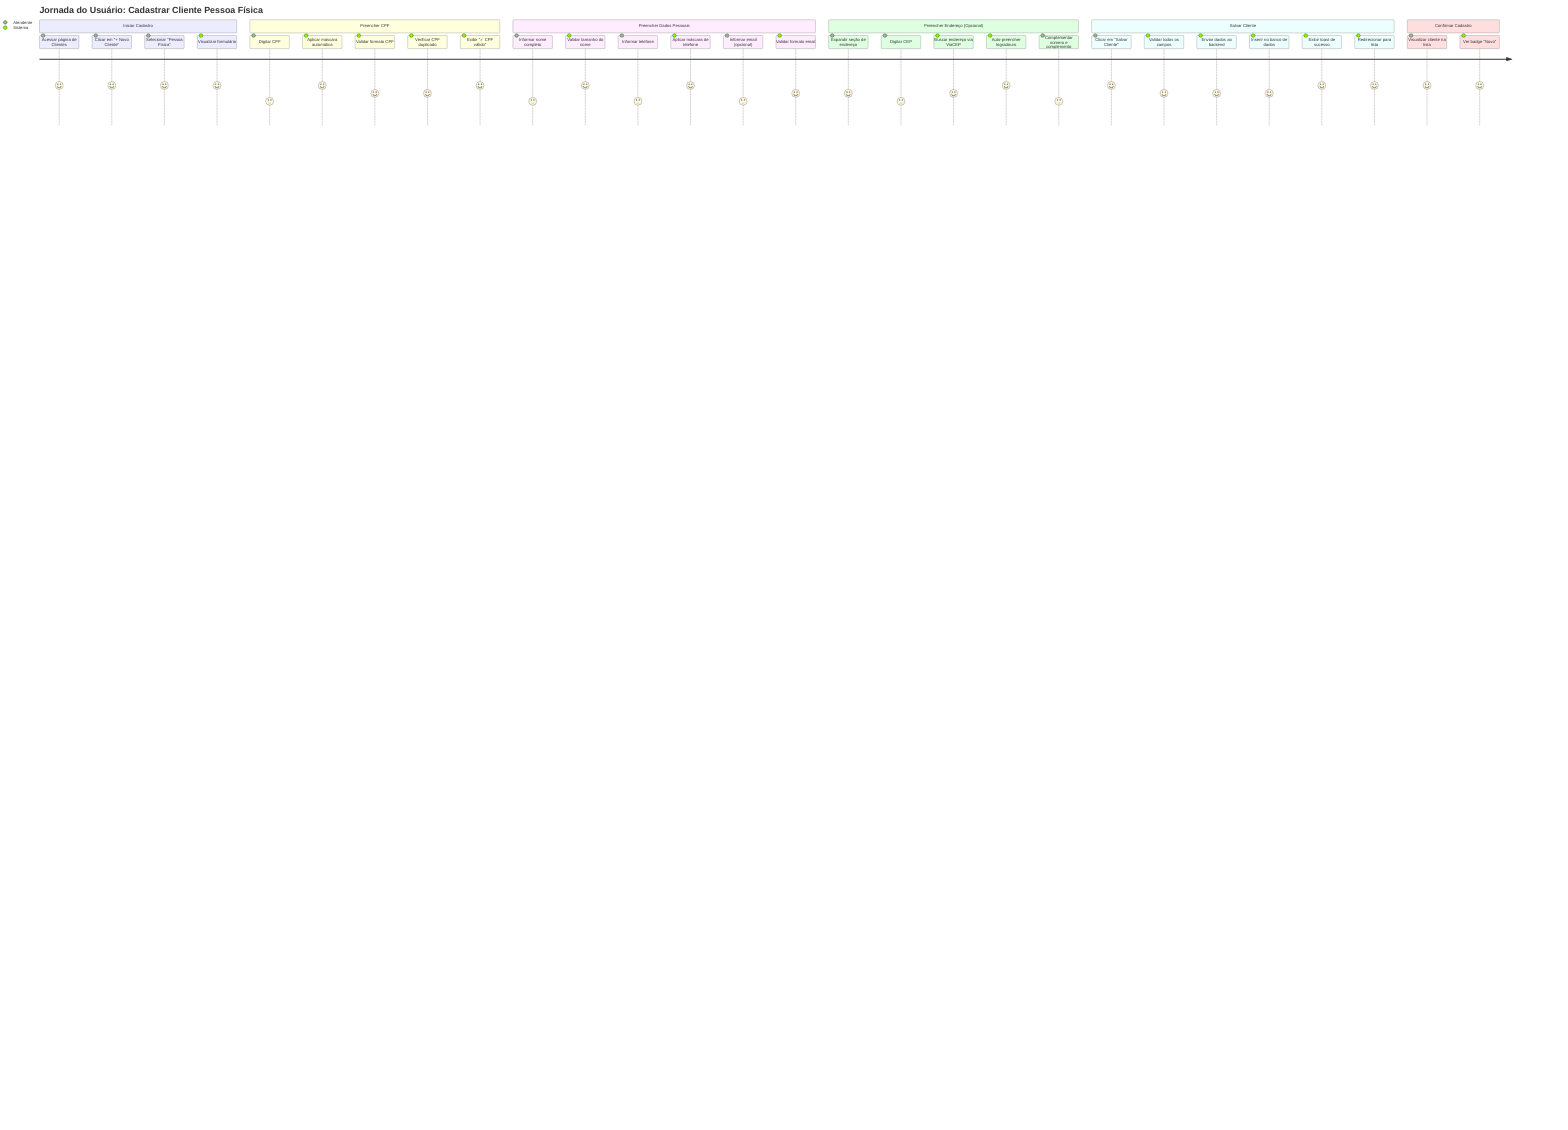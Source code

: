journey
    title Jornada do Usuário: Cadastrar Cliente Pessoa Física
    
    section Iniciar Cadastro
      Acessar página de Clientes: 5: Atendente
      Clicar em "+ Novo Cliente": 5: Atendente
      Selecionar "Pessoa Física": 5: Atendente
      Visualizar formulário: 5: Sistema
    
    section Preencher CPF
      Digitar CPF: 3: Atendente
      Aplicar máscara automática: 5: Sistema
      Validar formato CPF: 4: Sistema
      Verificar CPF duplicado: 4: Sistema
      Exibir "✓ CPF válido": 5: Sistema
    
    section Preencher Dados Pessoais
      Informar nome completo: 3: Atendente
      Validar tamanho do nome: 5: Sistema
      Informar telefone: 3: Atendente
      Aplicar máscara de telefone: 5: Sistema
      Informar email (opcional): 3: Atendente
      Validar formato email: 4: Sistema
    
    section Preencher Endereço (Opcional)
      Expandir seção de endereço: 4: Atendente
      Digitar CEP: 3: Atendente
      Buscar endereço via ViaCEP: 4: Sistema
      Auto-preencher logradouro: 5: Sistema
      Complementar número e complemento: 3: Atendente
    
    section Salvar Cliente
      Clicar em "Salvar Cliente": 5: Atendente
      Validar todos os campos: 4: Sistema
      Enviar dados ao backend: 4: Sistema
      Inserir no banco de dados: 4: Sistema
      Exibir toast de sucesso: 5: Sistema
      Redirecionar para lista: 5: Sistema
    
    section Confirmar Cadastro
      Visualizar cliente na lista: 5: Atendente
      Ver badge "Novo": 5: Sistema